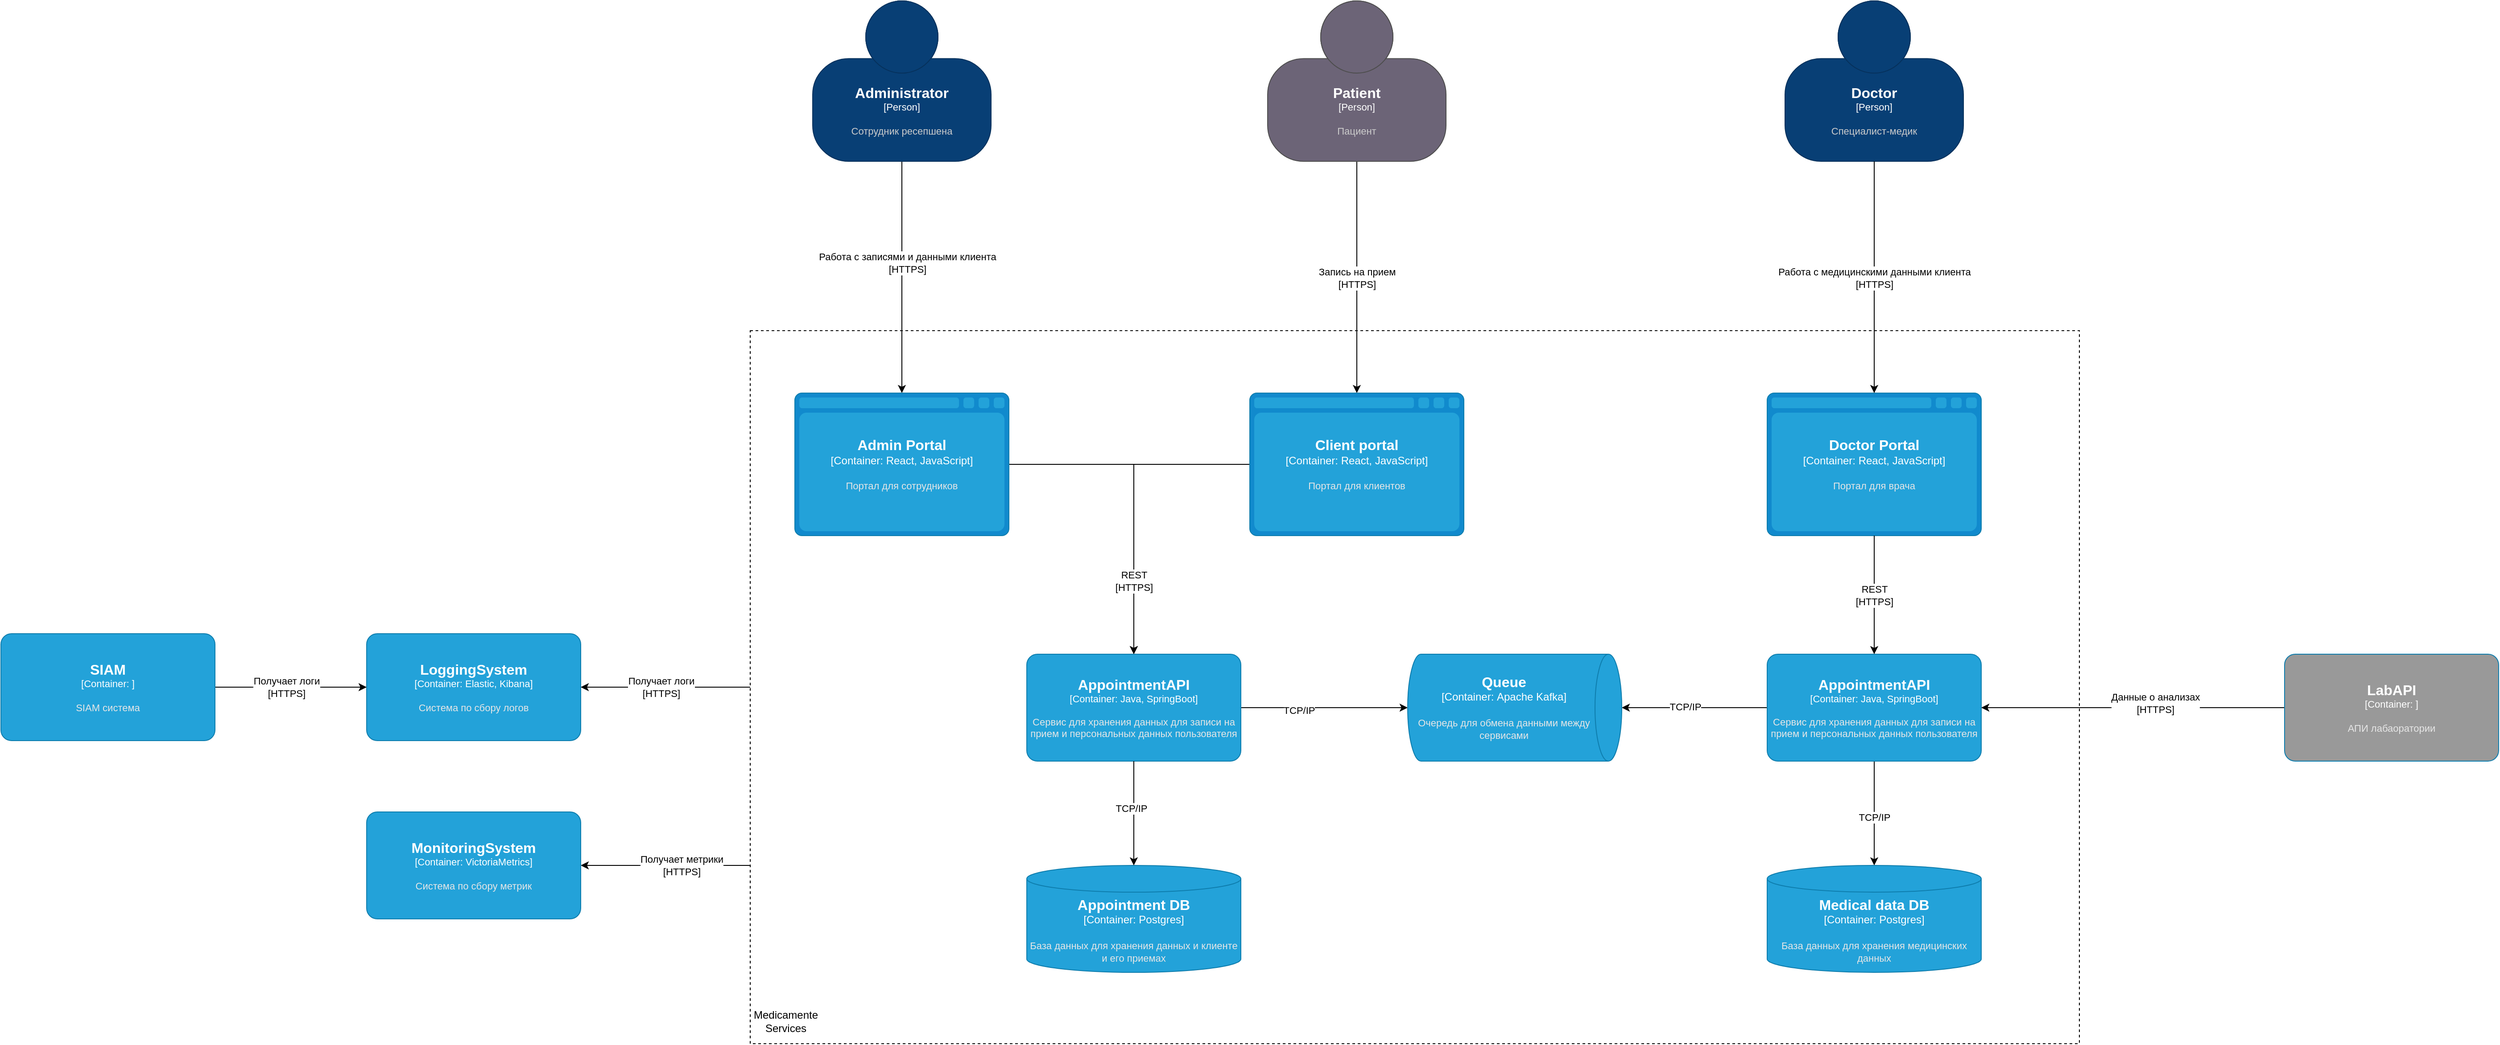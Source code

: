 <mxfile version="26.0.4">
  <diagram name="c4-conteiners" id="flqb_vgoVWN2gIgyEzhE">
    <mxGraphModel dx="8051" dy="2796" grid="1" gridSize="10" guides="1" tooltips="1" connect="1" arrows="1" fold="1" page="1" pageScale="1" pageWidth="827" pageHeight="1169" math="0" shadow="0">
      <root>
        <mxCell id="0" />
        <mxCell id="1" parent="0" />
        <mxCell id="iA8NIQMX642h7XgsIjpX-23" style="edgeStyle=orthogonalEdgeStyle;rounded=0;orthogonalLoop=1;jettySize=auto;html=1;" edge="1" parent="1" source="iA8NIQMX642h7XgsIjpX-12" target="iA8NIQMX642h7XgsIjpX-22">
          <mxGeometry relative="1" as="geometry">
            <Array as="points">
              <mxPoint x="-1440" y="3160" />
              <mxPoint x="-1440" y="3160" />
            </Array>
          </mxGeometry>
        </mxCell>
        <mxCell id="iA8NIQMX642h7XgsIjpX-24" value="Получает метрики&lt;br&gt;[HTTPS]" style="edgeLabel;html=1;align=center;verticalAlign=middle;resizable=0;points=[];" vertex="1" connectable="0" parent="iA8NIQMX642h7XgsIjpX-23">
          <mxGeometry x="-0.19" relative="1" as="geometry">
            <mxPoint as="offset" />
          </mxGeometry>
        </mxCell>
        <mxCell id="iA8NIQMX642h7XgsIjpX-12" value="" style="rounded=0;whiteSpace=wrap;html=1;fillColor=none;dashed=1;" vertex="1" parent="1">
          <mxGeometry x="-1390" y="2560" width="1490" height="800" as="geometry" />
        </mxCell>
        <mxCell id="Pq81_TMeotDtlPBEGy2X-3" style="edgeStyle=orthogonalEdgeStyle;rounded=0;orthogonalLoop=1;jettySize=auto;html=1;" parent="1" source="Pq81_TMeotDtlPBEGy2X-1" target="Pq81_TMeotDtlPBEGy2X-2" edge="1">
          <mxGeometry relative="1" as="geometry" />
        </mxCell>
        <mxCell id="iA8NIQMX642h7XgsIjpX-1" value="Работа с записями и данными клиента&lt;br&gt;[HTTPS]" style="edgeLabel;html=1;align=center;verticalAlign=middle;resizable=0;points=[];" vertex="1" connectable="0" parent="Pq81_TMeotDtlPBEGy2X-3">
          <mxGeometry x="-0.135" y="6" relative="1" as="geometry">
            <mxPoint y="1" as="offset" />
          </mxGeometry>
        </mxCell>
        <object placeholders="1" c4Name="Administrator" c4Type="Person" c4Description="Сотрудник ресепшена" label="&lt;font style=&quot;font-size: 16px&quot;&gt;&lt;b&gt;%c4Name%&lt;/b&gt;&lt;/font&gt;&lt;div&gt;[%c4Type%]&lt;/div&gt;&lt;br&gt;&lt;div&gt;&lt;font style=&quot;font-size: 11px&quot;&gt;&lt;font color=&quot;#cccccc&quot;&gt;%c4Description%&lt;/font&gt;&lt;/div&gt;" id="Pq81_TMeotDtlPBEGy2X-1">
          <mxCell style="html=1;fontSize=11;dashed=0;whiteSpace=wrap;fillColor=#083F75;strokeColor=#06315C;fontColor=#ffffff;shape=mxgraph.c4.person2;align=center;metaEdit=1;points=[[0.5,0,0],[1,0.5,0],[1,0.75,0],[0.75,1,0],[0.5,1,0],[0.25,1,0],[0,0.75,0],[0,0.5,0]];resizable=0;" parent="1" vertex="1">
            <mxGeometry x="-1320" y="2190" width="200" height="180" as="geometry" />
          </mxCell>
        </object>
        <mxCell id="Pq81_TMeotDtlPBEGy2X-5" style="edgeStyle=orthogonalEdgeStyle;rounded=0;orthogonalLoop=1;jettySize=auto;html=1;" parent="1" source="Pq81_TMeotDtlPBEGy2X-2" target="Pq81_TMeotDtlPBEGy2X-4" edge="1">
          <mxGeometry relative="1" as="geometry" />
        </mxCell>
        <object placeholders="1" c4Name="Admin Portal" c4Type="Container" c4Technology="React, JavaScript" c4Description="Портал для сотрудников" label="&lt;font style=&quot;font-size: 16px&quot;&gt;&lt;b&gt;%c4Name%&lt;/b&gt;&lt;/font&gt;&lt;div&gt;[%c4Type%:&amp;nbsp;%c4Technology%]&lt;/div&gt;&lt;br&gt;&lt;div&gt;&lt;font style=&quot;font-size: 11px&quot;&gt;&lt;font color=&quot;#E6E6E6&quot;&gt;%c4Description%&lt;/font&gt;&lt;/div&gt;" id="Pq81_TMeotDtlPBEGy2X-2">
          <mxCell style="shape=mxgraph.c4.webBrowserContainer2;whiteSpace=wrap;html=1;boundedLbl=1;rounded=0;labelBackgroundColor=none;strokeColor=#118ACD;fillColor=#23A2D9;strokeColor=#118ACD;strokeColor2=#0E7DAD;fontSize=12;fontColor=#ffffff;align=center;metaEdit=1;points=[[0.5,0,0],[1,0.25,0],[1,0.5,0],[1,0.75,0],[0.5,1,0],[0,0.75,0],[0,0.5,0],[0,0.25,0]];resizable=0;" parent="1" vertex="1">
            <mxGeometry x="-1340" y="2630" width="240" height="160" as="geometry" />
          </mxCell>
        </object>
        <mxCell id="Pq81_TMeotDtlPBEGy2X-24" style="edgeStyle=orthogonalEdgeStyle;rounded=0;orthogonalLoop=1;jettySize=auto;html=1;" parent="1" source="Pq81_TMeotDtlPBEGy2X-4" target="Pq81_TMeotDtlPBEGy2X-23" edge="1">
          <mxGeometry relative="1" as="geometry" />
        </mxCell>
        <mxCell id="iA8NIQMX642h7XgsIjpX-11" value="TCP/IP" style="edgeLabel;html=1;align=center;verticalAlign=middle;resizable=0;points=[];" vertex="1" connectable="0" parent="Pq81_TMeotDtlPBEGy2X-24">
          <mxGeometry x="-0.312" y="-3" relative="1" as="geometry">
            <mxPoint as="offset" />
          </mxGeometry>
        </mxCell>
        <object placeholders="1" c4Name="AppointmentAPI" c4Type="Container" c4Technology="Java, SpringBoot" c4Description="Сервис для хранения данных для записи на прием и персональных данных пользователя" label="&lt;font style=&quot;font-size: 16px&quot;&gt;&lt;b&gt;%c4Name%&lt;/b&gt;&lt;/font&gt;&lt;div&gt;[%c4Type%: %c4Technology%]&lt;/div&gt;&lt;br&gt;&lt;div&gt;&lt;font style=&quot;font-size: 11px&quot;&gt;&lt;font color=&quot;#E6E6E6&quot;&gt;%c4Description%&lt;/font&gt;&lt;/div&gt;" id="Pq81_TMeotDtlPBEGy2X-4">
          <mxCell style="rounded=1;whiteSpace=wrap;html=1;fontSize=11;labelBackgroundColor=none;fillColor=#23A2D9;fontColor=#ffffff;align=center;arcSize=10;strokeColor=#0E7DAD;metaEdit=1;resizable=0;points=[[0.25,0,0],[0.5,0,0],[0.75,0,0],[1,0.25,0],[1,0.5,0],[1,0.75,0],[0.75,1,0],[0.5,1,0],[0.25,1,0],[0,0.75,0],[0,0.5,0],[0,0.25,0]];" parent="1" vertex="1">
            <mxGeometry x="-1080" y="2923" width="240" height="120" as="geometry" />
          </mxCell>
        </object>
        <object placeholders="1" c4Name="Appointment DB" c4Type="Container" c4Technology="Postgres" c4Description="База данных для хранения данных и клиенте и его приемах" label="&lt;font style=&quot;font-size: 16px&quot;&gt;&lt;b&gt;%c4Name%&lt;/b&gt;&lt;/font&gt;&lt;div&gt;[%c4Type%:&amp;nbsp;%c4Technology%]&lt;/div&gt;&lt;br&gt;&lt;div&gt;&lt;font style=&quot;font-size: 11px&quot;&gt;&lt;font color=&quot;#E6E6E6&quot;&gt;%c4Description%&lt;/font&gt;&lt;/div&gt;" id="Pq81_TMeotDtlPBEGy2X-6">
          <mxCell style="shape=cylinder3;size=15;whiteSpace=wrap;html=1;boundedLbl=1;rounded=0;labelBackgroundColor=none;fillColor=#23A2D9;fontSize=12;fontColor=#ffffff;align=center;strokeColor=#0E7DAD;metaEdit=1;points=[[0.5,0,0],[1,0.25,0],[1,0.5,0],[1,0.75,0],[0.5,1,0],[0,0.75,0],[0,0.5,0],[0,0.25,0]];resizable=0;" parent="1" vertex="1">
            <mxGeometry x="-1080" y="3160" width="240" height="120" as="geometry" />
          </mxCell>
        </object>
        <mxCell id="Pq81_TMeotDtlPBEGy2X-7" style="edgeStyle=orthogonalEdgeStyle;rounded=0;orthogonalLoop=1;jettySize=auto;html=1;entryX=0.5;entryY=0;entryDx=0;entryDy=0;entryPerimeter=0;" parent="1" source="Pq81_TMeotDtlPBEGy2X-4" target="Pq81_TMeotDtlPBEGy2X-6" edge="1">
          <mxGeometry relative="1" as="geometry">
            <mxPoint x="-1220" y="3200" as="targetPoint" />
          </mxGeometry>
        </mxCell>
        <mxCell id="iA8NIQMX642h7XgsIjpX-8" value="TCP/IP" style="edgeLabel;html=1;align=center;verticalAlign=middle;resizable=0;points=[];" vertex="1" connectable="0" parent="Pq81_TMeotDtlPBEGy2X-7">
          <mxGeometry x="-0.097" y="-3" relative="1" as="geometry">
            <mxPoint as="offset" />
          </mxGeometry>
        </mxCell>
        <mxCell id="Pq81_TMeotDtlPBEGy2X-14" style="edgeStyle=orthogonalEdgeStyle;rounded=0;orthogonalLoop=1;jettySize=auto;html=1;exitX=0.5;exitY=1;exitDx=0;exitDy=0;exitPerimeter=0;" parent="1" source="Pq81_TMeotDtlPBEGy2X-16" target="Pq81_TMeotDtlPBEGy2X-13" edge="1">
          <mxGeometry relative="1" as="geometry">
            <mxPoint x="-710" y="2490" as="sourcePoint" />
          </mxGeometry>
        </mxCell>
        <mxCell id="iA8NIQMX642h7XgsIjpX-2" value="Запись на прием&lt;br&gt;[HTTPS]" style="edgeLabel;html=1;align=center;verticalAlign=middle;resizable=0;points=[];" vertex="1" connectable="0" parent="Pq81_TMeotDtlPBEGy2X-14">
          <mxGeometry x="0.008" relative="1" as="geometry">
            <mxPoint as="offset" />
          </mxGeometry>
        </mxCell>
        <mxCell id="Pq81_TMeotDtlPBEGy2X-15" style="edgeStyle=orthogonalEdgeStyle;rounded=0;orthogonalLoop=1;jettySize=auto;html=1;" parent="1" source="Pq81_TMeotDtlPBEGy2X-13" target="Pq81_TMeotDtlPBEGy2X-4" edge="1">
          <mxGeometry relative="1" as="geometry" />
        </mxCell>
        <mxCell id="iA8NIQMX642h7XgsIjpX-7" value="REST&lt;br&gt;[HTTPS]" style="edgeLabel;html=1;align=center;verticalAlign=middle;resizable=0;points=[];" vertex="1" connectable="0" parent="Pq81_TMeotDtlPBEGy2X-15">
          <mxGeometry x="0.523" relative="1" as="geometry">
            <mxPoint as="offset" />
          </mxGeometry>
        </mxCell>
        <object placeholders="1" c4Name="Client portal" c4Type="Container" c4Technology="React, JavaScript" c4Description="Портал для клиентов" label="&lt;font style=&quot;font-size: 16px&quot;&gt;&lt;b&gt;%c4Name%&lt;/b&gt;&lt;/font&gt;&lt;div&gt;[%c4Type%:&amp;nbsp;%c4Technology%]&lt;/div&gt;&lt;br&gt;&lt;div&gt;&lt;font style=&quot;font-size: 11px&quot;&gt;&lt;font color=&quot;#E6E6E6&quot;&gt;%c4Description%&lt;/font&gt;&lt;/div&gt;" id="Pq81_TMeotDtlPBEGy2X-13">
          <mxCell style="shape=mxgraph.c4.webBrowserContainer2;whiteSpace=wrap;html=1;boundedLbl=1;rounded=0;labelBackgroundColor=none;strokeColor=#118ACD;fillColor=#23A2D9;strokeColor=#118ACD;strokeColor2=#0E7DAD;fontSize=12;fontColor=#ffffff;align=center;metaEdit=1;points=[[0.5,0,0],[1,0.25,0],[1,0.5,0],[1,0.75,0],[0.5,1,0],[0,0.75,0],[0,0.5,0],[0,0.25,0]];resizable=0;" parent="1" vertex="1">
            <mxGeometry x="-830" y="2630" width="240" height="160" as="geometry" />
          </mxCell>
        </object>
        <object placeholders="1" c4Name="Patient" c4Type="Person" c4Description="Пациент" label="&lt;font style=&quot;font-size: 16px&quot;&gt;&lt;b&gt;%c4Name%&lt;/b&gt;&lt;/font&gt;&lt;div&gt;[%c4Type%]&lt;/div&gt;&lt;br&gt;&lt;div&gt;&lt;font style=&quot;font-size: 11px&quot;&gt;&lt;font color=&quot;#cccccc&quot;&gt;%c4Description%&lt;/font&gt;&lt;/div&gt;" id="Pq81_TMeotDtlPBEGy2X-16">
          <mxCell style="html=1;fontSize=11;dashed=0;whiteSpace=wrap;fillColor=#6C6477;strokeColor=#4D4D4D;fontColor=#ffffff;shape=mxgraph.c4.person2;align=center;metaEdit=1;points=[[0.5,0,0],[1,0.5,0],[1,0.75,0],[0.75,1,0],[0.5,1,0],[0.25,1,0],[0,0.75,0],[0,0.5,0]];resizable=0;" parent="1" vertex="1">
            <mxGeometry x="-810" y="2190" width="200" height="180" as="geometry" />
          </mxCell>
        </object>
        <object placeholders="1" c4Name="Doctor Portal" c4Type="Container" c4Technology="React, JavaScript" c4Description="Портал для врача" label="&lt;font style=&quot;font-size: 16px&quot;&gt;&lt;b&gt;%c4Name%&lt;/b&gt;&lt;/font&gt;&lt;div&gt;[%c4Type%:&amp;nbsp;%c4Technology%]&lt;/div&gt;&lt;br&gt;&lt;div&gt;&lt;font style=&quot;font-size: 11px&quot;&gt;&lt;font color=&quot;#E6E6E6&quot;&gt;%c4Description%&lt;/font&gt;&lt;/div&gt;" id="Pq81_TMeotDtlPBEGy2X-17">
          <mxCell style="shape=mxgraph.c4.webBrowserContainer2;whiteSpace=wrap;html=1;boundedLbl=1;rounded=0;labelBackgroundColor=none;strokeColor=#118ACD;fillColor=#23A2D9;strokeColor=#118ACD;strokeColor2=#0E7DAD;fontSize=12;fontColor=#ffffff;align=center;metaEdit=1;points=[[0.5,0,0],[1,0.25,0],[1,0.5,0],[1,0.75,0],[0.5,1,0],[0,0.75,0],[0,0.5,0],[0,0.25,0]];resizable=0;" parent="1" vertex="1">
            <mxGeometry x="-250" y="2630" width="240" height="160" as="geometry" />
          </mxCell>
        </object>
        <object placeholders="1" c4Name="Doctor" c4Type="Person" c4Description="Специалист-медик" label="&lt;font style=&quot;font-size: 16px&quot;&gt;&lt;b&gt;%c4Name%&lt;/b&gt;&lt;/font&gt;&lt;div&gt;[%c4Type%]&lt;/div&gt;&lt;br&gt;&lt;div&gt;&lt;font style=&quot;font-size: 11px&quot;&gt;&lt;font color=&quot;#cccccc&quot;&gt;%c4Description%&lt;/font&gt;&lt;/div&gt;" id="Pq81_TMeotDtlPBEGy2X-18">
          <mxCell style="html=1;fontSize=11;dashed=0;whiteSpace=wrap;fillColor=#083F75;strokeColor=#06315C;fontColor=#ffffff;shape=mxgraph.c4.person2;align=center;metaEdit=1;points=[[0.5,0,0],[1,0.5,0],[1,0.75,0],[0.75,1,0],[0.5,1,0],[0.25,1,0],[0,0.75,0],[0,0.5,0]];resizable=0;" parent="1" vertex="1">
            <mxGeometry x="-230" y="2190" width="200" height="180" as="geometry" />
          </mxCell>
        </object>
        <mxCell id="Pq81_TMeotDtlPBEGy2X-21" style="edgeStyle=orthogonalEdgeStyle;rounded=0;orthogonalLoop=1;jettySize=auto;html=1;entryX=0.5;entryY=0;entryDx=0;entryDy=0;entryPerimeter=0;" parent="1" source="Pq81_TMeotDtlPBEGy2X-18" target="Pq81_TMeotDtlPBEGy2X-17" edge="1">
          <mxGeometry relative="1" as="geometry" />
        </mxCell>
        <mxCell id="iA8NIQMX642h7XgsIjpX-3" value="Работа с медицинскими данными клиента&lt;br&gt;[HTTPS]" style="edgeLabel;html=1;align=center;verticalAlign=middle;resizable=0;points=[];" vertex="1" connectable="0" parent="Pq81_TMeotDtlPBEGy2X-21">
          <mxGeometry x="0.428" y="2" relative="1" as="geometry">
            <mxPoint x="-2" y="-55" as="offset" />
          </mxGeometry>
        </mxCell>
        <mxCell id="Pq81_TMeotDtlPBEGy2X-25" style="edgeStyle=orthogonalEdgeStyle;rounded=0;orthogonalLoop=1;jettySize=auto;html=1;" parent="1" source="Pq81_TMeotDtlPBEGy2X-22" target="Pq81_TMeotDtlPBEGy2X-23" edge="1">
          <mxGeometry relative="1" as="geometry" />
        </mxCell>
        <mxCell id="iA8NIQMX642h7XgsIjpX-10" value="TCP/IP" style="edgeLabel;html=1;align=center;verticalAlign=middle;resizable=0;points=[];" vertex="1" connectable="0" parent="Pq81_TMeotDtlPBEGy2X-25">
          <mxGeometry x="0.129" y="-1" relative="1" as="geometry">
            <mxPoint as="offset" />
          </mxGeometry>
        </mxCell>
        <mxCell id="Pq81_TMeotDtlPBEGy2X-28" style="edgeStyle=orthogonalEdgeStyle;rounded=0;orthogonalLoop=1;jettySize=auto;html=1;" parent="1" source="Pq81_TMeotDtlPBEGy2X-22" target="Pq81_TMeotDtlPBEGy2X-27" edge="1">
          <mxGeometry relative="1" as="geometry" />
        </mxCell>
        <mxCell id="iA8NIQMX642h7XgsIjpX-9" value="TCP/IP" style="edgeLabel;html=1;align=center;verticalAlign=middle;resizable=0;points=[];" vertex="1" connectable="0" parent="Pq81_TMeotDtlPBEGy2X-28">
          <mxGeometry x="0.074" relative="1" as="geometry">
            <mxPoint as="offset" />
          </mxGeometry>
        </mxCell>
        <object placeholders="1" c4Name="AppointmentAPI" c4Type="Container" c4Technology="Java, SpringBoot" c4Description="Сервис для хранения данных для записи на прием и персональных данных пользователя" label="&lt;font style=&quot;font-size: 16px&quot;&gt;&lt;b&gt;%c4Name%&lt;/b&gt;&lt;/font&gt;&lt;div&gt;[%c4Type%: %c4Technology%]&lt;/div&gt;&lt;br&gt;&lt;div&gt;&lt;font style=&quot;font-size: 11px&quot;&gt;&lt;font color=&quot;#E6E6E6&quot;&gt;%c4Description%&lt;/font&gt;&lt;/div&gt;" id="Pq81_TMeotDtlPBEGy2X-22">
          <mxCell style="rounded=1;whiteSpace=wrap;html=1;fontSize=11;labelBackgroundColor=none;fillColor=#23A2D9;fontColor=#ffffff;align=center;arcSize=10;strokeColor=#0E7DAD;metaEdit=1;resizable=0;points=[[0.25,0,0],[0.5,0,0],[0.75,0,0],[1,0.25,0],[1,0.5,0],[1,0.75,0],[0.75,1,0],[0.5,1,0],[0.25,1,0],[0,0.75,0],[0,0.5,0],[0,0.25,0]];" parent="1" vertex="1">
            <mxGeometry x="-250" y="2923" width="240" height="120" as="geometry" />
          </mxCell>
        </object>
        <object placeholders="1" c4Name="Queue" c4Type="Container" c4Technology="Apache Kafka" c4Description="Очередь для обмена данными между сервисами" label="&lt;font style=&quot;font-size: 16px&quot;&gt;&lt;b&gt;%c4Name%&lt;/b&gt;&lt;/font&gt;&lt;div&gt;[%c4Type%:&amp;nbsp;%c4Technology%]&lt;/div&gt;&lt;br&gt;&lt;div&gt;&lt;font style=&quot;font-size: 11px&quot;&gt;&lt;font color=&quot;#E6E6E6&quot;&gt;%c4Description%&lt;/font&gt;&lt;/div&gt;" id="Pq81_TMeotDtlPBEGy2X-23">
          <mxCell style="shape=cylinder3;size=15;direction=south;whiteSpace=wrap;html=1;boundedLbl=1;rounded=0;labelBackgroundColor=none;fillColor=#23A2D9;fontSize=12;fontColor=#ffffff;align=center;strokeColor=#0E7DAD;metaEdit=1;points=[[0.5,0,0],[1,0.25,0],[1,0.5,0],[1,0.75,0],[0.5,1,0],[0,0.75,0],[0,0.5,0],[0,0.25,0]];resizable=0;" parent="1" vertex="1">
            <mxGeometry x="-653" y="2923" width="240" height="120" as="geometry" />
          </mxCell>
        </object>
        <mxCell id="Pq81_TMeotDtlPBEGy2X-26" value="REST&lt;br&gt;[HTTPS]" style="edgeStyle=orthogonalEdgeStyle;rounded=0;orthogonalLoop=1;jettySize=auto;html=1;entryX=0.5;entryY=0;entryDx=0;entryDy=0;entryPerimeter=0;" parent="1" source="Pq81_TMeotDtlPBEGy2X-17" target="Pq81_TMeotDtlPBEGy2X-22" edge="1">
          <mxGeometry relative="1" as="geometry" />
        </mxCell>
        <object placeholders="1" c4Name="Medical data DB" c4Type="Container" c4Technology="Postgres" c4Description="База данных для хранения медицинских данных" label="&lt;font style=&quot;font-size: 16px&quot;&gt;&lt;b&gt;%c4Name%&lt;/b&gt;&lt;/font&gt;&lt;div&gt;[%c4Type%:&amp;nbsp;%c4Technology%]&lt;/div&gt;&lt;br&gt;&lt;div&gt;&lt;font style=&quot;font-size: 11px&quot;&gt;&lt;font color=&quot;#E6E6E6&quot;&gt;%c4Description%&lt;/font&gt;&lt;/div&gt;" id="Pq81_TMeotDtlPBEGy2X-27">
          <mxCell style="shape=cylinder3;size=15;whiteSpace=wrap;html=1;boundedLbl=1;rounded=0;labelBackgroundColor=none;fillColor=#23A2D9;fontSize=12;fontColor=#ffffff;align=center;strokeColor=#0E7DAD;metaEdit=1;points=[[0.5,0,0],[1,0.25,0],[1,0.5,0],[1,0.75,0],[0.5,1,0],[0,0.75,0],[0,0.5,0],[0,0.25,0]];resizable=0;" parent="1" vertex="1">
            <mxGeometry x="-250" y="3160" width="240" height="120" as="geometry" />
          </mxCell>
        </object>
        <mxCell id="iA8NIQMX642h7XgsIjpX-5" style="edgeStyle=orthogonalEdgeStyle;rounded=0;orthogonalLoop=1;jettySize=auto;html=1;" edge="1" parent="1" source="iA8NIQMX642h7XgsIjpX-4" target="Pq81_TMeotDtlPBEGy2X-22">
          <mxGeometry relative="1" as="geometry" />
        </mxCell>
        <mxCell id="iA8NIQMX642h7XgsIjpX-6" value="Данные о анализах&lt;br&gt;[HTTPS]" style="edgeLabel;html=1;align=center;verticalAlign=middle;resizable=0;points=[];" vertex="1" connectable="0" parent="iA8NIQMX642h7XgsIjpX-5">
          <mxGeometry x="-0.141" y="-5" relative="1" as="geometry">
            <mxPoint x="1" as="offset" />
          </mxGeometry>
        </mxCell>
        <object placeholders="1" c4Name="LabAPI" c4Type="Container" c4Technology="" c4Description="АПИ лабаоратории" label="&lt;font style=&quot;font-size: 16px&quot;&gt;&lt;b&gt;%c4Name%&lt;/b&gt;&lt;/font&gt;&lt;div&gt;[%c4Type%: %c4Technology%]&lt;/div&gt;&lt;br&gt;&lt;div&gt;&lt;font style=&quot;font-size: 11px&quot;&gt;&lt;font color=&quot;#E6E6E6&quot;&gt;%c4Description%&lt;/font&gt;&lt;/div&gt;" id="iA8NIQMX642h7XgsIjpX-4">
          <mxCell style="rounded=1;whiteSpace=wrap;html=1;fontSize=11;labelBackgroundColor=none;fillColor=#999999;fontColor=#ffffff;align=center;arcSize=10;strokeColor=#0E7DAD;metaEdit=1;resizable=0;points=[[0.25,0,0],[0.5,0,0],[0.75,0,0],[1,0.25,0],[1,0.5,0],[1,0.75,0],[0.75,1,0],[0.5,1,0],[0.25,1,0],[0,0.75,0],[0,0.5,0],[0,0.25,0]];" vertex="1" parent="1">
            <mxGeometry x="330" y="2923" width="240" height="120" as="geometry" />
          </mxCell>
        </object>
        <mxCell id="iA8NIQMX642h7XgsIjpX-13" value="Medicamente Services" style="text;html=1;align=center;verticalAlign=middle;whiteSpace=wrap;rounded=0;" vertex="1" parent="1">
          <mxGeometry x="-1380" y="3320" width="60" height="30" as="geometry" />
        </mxCell>
        <object placeholders="1" c4Name="LoggingSystem" c4Type="Container" c4Technology="Elastic, Kibana" c4Description="Система по сбору логов" label="&lt;font style=&quot;font-size: 16px&quot;&gt;&lt;b&gt;%c4Name%&lt;/b&gt;&lt;/font&gt;&lt;div&gt;[%c4Type%: %c4Technology%]&lt;/div&gt;&lt;br&gt;&lt;div&gt;&lt;font style=&quot;font-size: 11px&quot;&gt;&lt;font color=&quot;#E6E6E6&quot;&gt;%c4Description%&lt;/font&gt;&lt;/div&gt;" id="iA8NIQMX642h7XgsIjpX-14">
          <mxCell style="rounded=1;whiteSpace=wrap;html=1;fontSize=11;labelBackgroundColor=none;fillColor=#23A2D9;fontColor=#ffffff;align=center;arcSize=10;strokeColor=#0E7DAD;metaEdit=1;resizable=0;points=[[0.25,0,0],[0.5,0,0],[0.75,0,0],[1,0.25,0],[1,0.5,0],[1,0.75,0],[0.75,1,0],[0.5,1,0],[0.25,1,0],[0,0.75,0],[0,0.5,0],[0,0.25,0]];" vertex="1" parent="1">
            <mxGeometry x="-1820" y="2900" width="240" height="120" as="geometry" />
          </mxCell>
        </object>
        <mxCell id="iA8NIQMX642h7XgsIjpX-16" style="edgeStyle=orthogonalEdgeStyle;rounded=0;orthogonalLoop=1;jettySize=auto;html=1;entryX=1;entryY=0.5;entryDx=0;entryDy=0;entryPerimeter=0;" edge="1" parent="1" source="iA8NIQMX642h7XgsIjpX-12" target="iA8NIQMX642h7XgsIjpX-14">
          <mxGeometry relative="1" as="geometry" />
        </mxCell>
        <mxCell id="iA8NIQMX642h7XgsIjpX-20" value="Получает логи&lt;br&gt;[HTTPS]" style="edgeLabel;html=1;align=center;verticalAlign=middle;resizable=0;points=[];" vertex="1" connectable="0" parent="iA8NIQMX642h7XgsIjpX-16">
          <mxGeometry x="0.455" y="4" relative="1" as="geometry">
            <mxPoint x="38" y="-4" as="offset" />
          </mxGeometry>
        </mxCell>
        <mxCell id="iA8NIQMX642h7XgsIjpX-19" style="edgeStyle=orthogonalEdgeStyle;rounded=0;orthogonalLoop=1;jettySize=auto;html=1;" edge="1" parent="1" source="iA8NIQMX642h7XgsIjpX-17" target="iA8NIQMX642h7XgsIjpX-14">
          <mxGeometry relative="1" as="geometry" />
        </mxCell>
        <mxCell id="iA8NIQMX642h7XgsIjpX-21" value="Получает логи&lt;br&gt;[HTTPS]" style="edgeLabel;html=1;align=center;verticalAlign=middle;resizable=0;points=[];" vertex="1" connectable="0" parent="iA8NIQMX642h7XgsIjpX-19">
          <mxGeometry x="-0.385" y="2" relative="1" as="geometry">
            <mxPoint x="27" y="2" as="offset" />
          </mxGeometry>
        </mxCell>
        <object placeholders="1" c4Name="SIAM" c4Type="Container" c4Technology="" c4Description="SIAM система" label="&lt;font style=&quot;font-size: 16px&quot;&gt;&lt;b&gt;%c4Name%&lt;/b&gt;&lt;/font&gt;&lt;div&gt;[%c4Type%: %c4Technology%]&lt;/div&gt;&lt;br&gt;&lt;div&gt;&lt;font style=&quot;font-size: 11px&quot;&gt;&lt;font color=&quot;#E6E6E6&quot;&gt;%c4Description%&lt;/font&gt;&lt;/div&gt;" id="iA8NIQMX642h7XgsIjpX-17">
          <mxCell style="rounded=1;whiteSpace=wrap;html=1;fontSize=11;labelBackgroundColor=none;fillColor=#23A2D9;fontColor=#ffffff;align=center;arcSize=10;strokeColor=#0E7DAD;metaEdit=1;resizable=0;points=[[0.25,0,0],[0.5,0,0],[0.75,0,0],[1,0.25,0],[1,0.5,0],[1,0.75,0],[0.75,1,0],[0.5,1,0],[0.25,1,0],[0,0.75,0],[0,0.5,0],[0,0.25,0]];" vertex="1" parent="1">
            <mxGeometry x="-2230" y="2900" width="240" height="120" as="geometry" />
          </mxCell>
        </object>
        <object placeholders="1" c4Name="MonitoringSystem" c4Type="Container" c4Technology="VictoriaMetrics" c4Description="Система по сбору метрик" label="&lt;font style=&quot;font-size: 16px&quot;&gt;&lt;b&gt;%c4Name%&lt;/b&gt;&lt;/font&gt;&lt;div&gt;[%c4Type%: %c4Technology%]&lt;/div&gt;&lt;br&gt;&lt;div&gt;&lt;font style=&quot;font-size: 11px&quot;&gt;&lt;font color=&quot;#E6E6E6&quot;&gt;%c4Description%&lt;/font&gt;&lt;/div&gt;" id="iA8NIQMX642h7XgsIjpX-22">
          <mxCell style="rounded=1;whiteSpace=wrap;html=1;fontSize=11;labelBackgroundColor=none;fillColor=#23A2D9;fontColor=#ffffff;align=center;arcSize=10;strokeColor=#0E7DAD;metaEdit=1;resizable=0;points=[[0.25,0,0],[0.5,0,0],[0.75,0,0],[1,0.25,0],[1,0.5,0],[1,0.75,0],[0.75,1,0],[0.5,1,0],[0.25,1,0],[0,0.75,0],[0,0.5,0],[0,0.25,0]];" vertex="1" parent="1">
            <mxGeometry x="-1820" y="3100" width="240" height="120" as="geometry" />
          </mxCell>
        </object>
      </root>
    </mxGraphModel>
  </diagram>
</mxfile>
